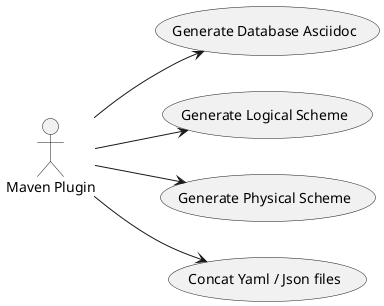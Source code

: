 @startuml
left to right direction

actor "Maven Plugin" as plugin
usecase "Generate Database Asciidoc" as uc1
usecase "Generate Logical Scheme" as uc2
usecase "Generate Physical Scheme" as uc3
usecase "Concat Yaml / Json files" as uc4

plugin --> uc1
plugin --> uc2
plugin --> uc3
plugin --> uc4

@enduml